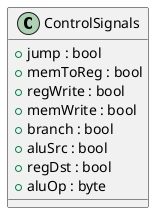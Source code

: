 @startuml ControlSignals

class ControlSignals {
    + jump : bool
    + memToReg : bool
    + regWrite : bool
    + memWrite : bool
    + branch : bool
    + aluSrc : bool
    + regDst : bool
    + aluOp : byte
}

@enduml